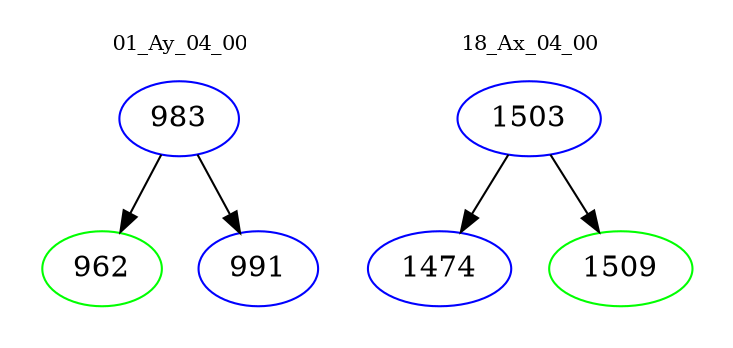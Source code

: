digraph{
subgraph cluster_0 {
color = white
label = "01_Ay_04_00";
fontsize=10;
T0_983 [label="983", color="blue"]
T0_983 -> T0_962 [color="black"]
T0_962 [label="962", color="green"]
T0_983 -> T0_991 [color="black"]
T0_991 [label="991", color="blue"]
}
subgraph cluster_1 {
color = white
label = "18_Ax_04_00";
fontsize=10;
T1_1503 [label="1503", color="blue"]
T1_1503 -> T1_1474 [color="black"]
T1_1474 [label="1474", color="blue"]
T1_1503 -> T1_1509 [color="black"]
T1_1509 [label="1509", color="green"]
}
}
